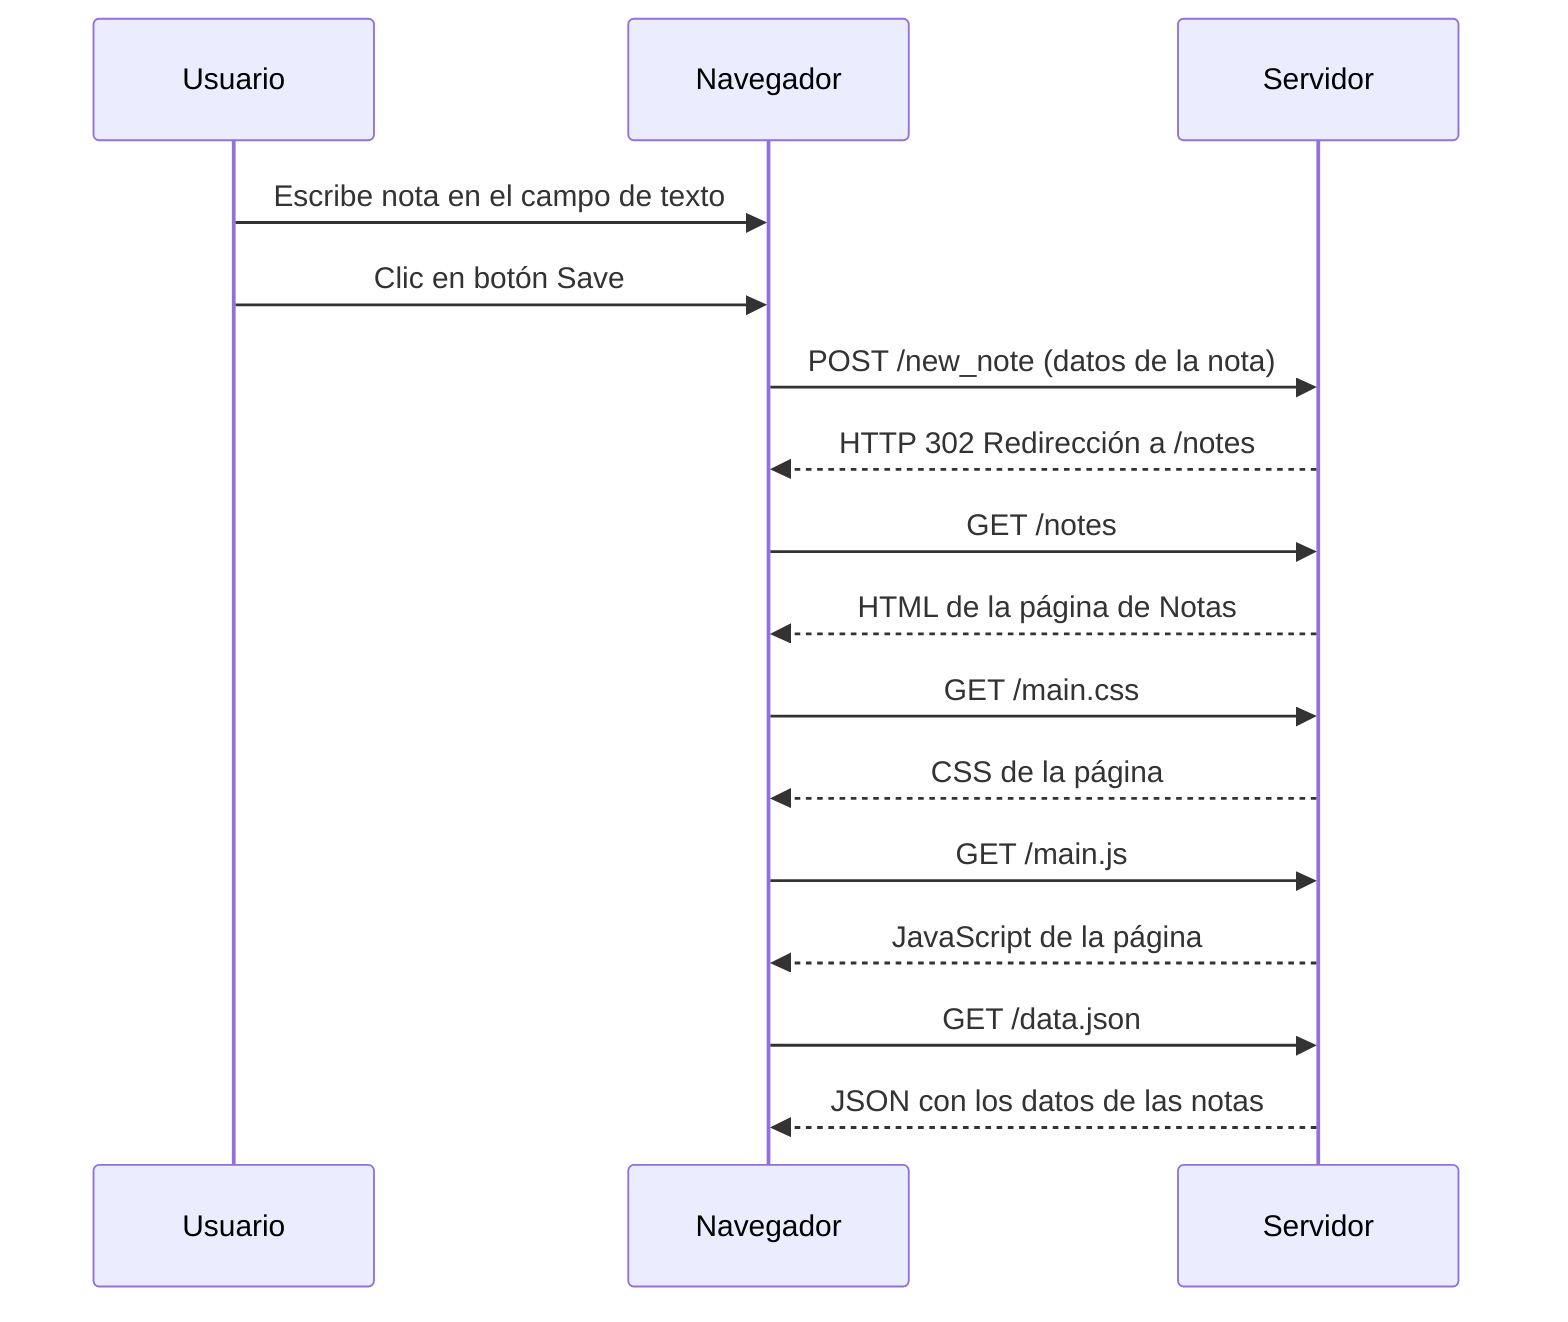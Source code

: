 sequenceDiagram
    participant U as Usuario
    participant B as Navegador
    participant S as Servidor

    U->>B: Escribe nota en el campo de texto
    U->>B: Clic en botón Save

    B->>S: POST /new_note (datos de la nota)
    S-->>B: HTTP 302 Redirección a /notes

    B->>S: GET /notes
    S-->>B: HTML de la página de Notas

    B->>S: GET /main.css
    S-->>B: CSS de la página

    B->>S: GET /main.js
    S-->>B: JavaScript de la página

    B->>S: GET /data.json
    S-->>B: JSON con los datos de las notas